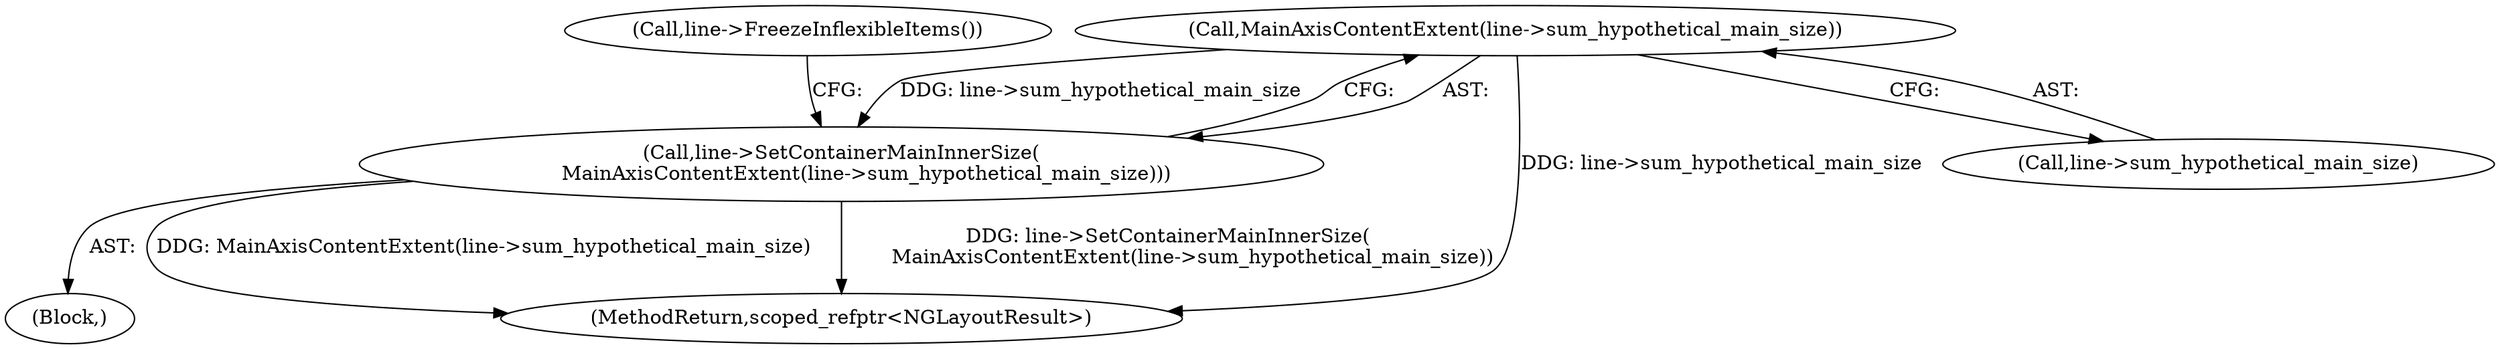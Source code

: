 digraph "0_Chrome_69ec52bd0b32622770a25952386596ccb4ad6434@pointer" {
"1000349" [label="(Call,MainAxisContentExtent(line->sum_hypothetical_main_size))"];
"1000348" [label="(Call,line->SetContainerMainInnerSize(\n        MainAxisContentExtent(line->sum_hypothetical_main_size)))"];
"1000350" [label="(Call,line->sum_hypothetical_main_size)"];
"1000610" [label="(MethodReturn,scoped_refptr<NGLayoutResult>)"];
"1000353" [label="(Call,line->FreezeInflexibleItems())"];
"1000348" [label="(Call,line->SetContainerMainInnerSize(\n        MainAxisContentExtent(line->sum_hypothetical_main_size)))"];
"1000347" [label="(Block,)"];
"1000349" [label="(Call,MainAxisContentExtent(line->sum_hypothetical_main_size))"];
"1000349" -> "1000348"  [label="AST: "];
"1000349" -> "1000350"  [label="CFG: "];
"1000350" -> "1000349"  [label="AST: "];
"1000348" -> "1000349"  [label="CFG: "];
"1000349" -> "1000610"  [label="DDG: line->sum_hypothetical_main_size"];
"1000349" -> "1000348"  [label="DDG: line->sum_hypothetical_main_size"];
"1000348" -> "1000347"  [label="AST: "];
"1000353" -> "1000348"  [label="CFG: "];
"1000348" -> "1000610"  [label="DDG: MainAxisContentExtent(line->sum_hypothetical_main_size)"];
"1000348" -> "1000610"  [label="DDG: line->SetContainerMainInnerSize(\n        MainAxisContentExtent(line->sum_hypothetical_main_size))"];
}
